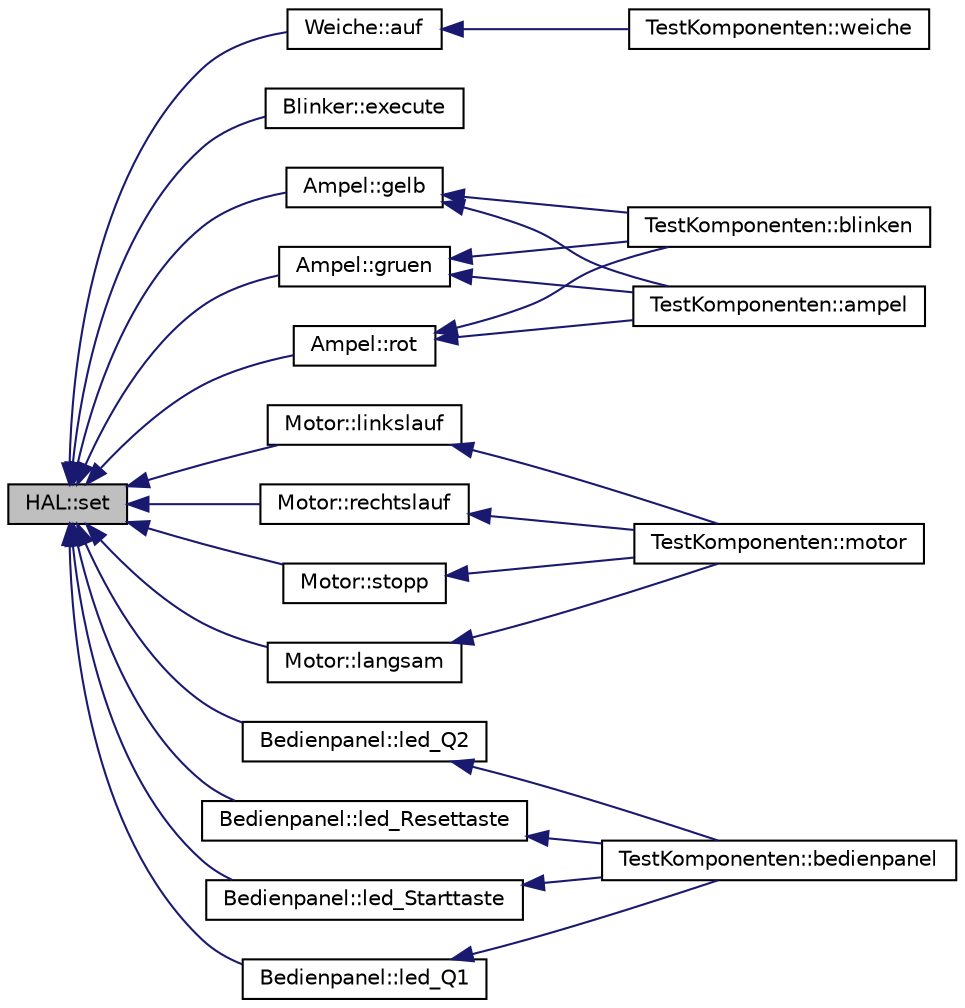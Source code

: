 digraph "HAL::set"
{
  edge [fontname="Helvetica",fontsize="10",labelfontname="Helvetica",labelfontsize="10"];
  node [fontname="Helvetica",fontsize="10",shape=record];
  rankdir="LR";
  Node1 [label="HAL::set",height=0.2,width=0.4,color="black", fillcolor="grey75", style="filled" fontcolor="black"];
  Node1 -> Node2 [dir="back",color="midnightblue",fontsize="10",style="solid",fontname="Helvetica"];
  Node2 [label="Weiche::auf",height=0.2,width=0.4,color="black", fillcolor="white", style="filled",URL="$class_weiche.html#a408d0b4f03e0905b7694443ba4c3fed8"];
  Node2 -> Node3 [dir="back",color="midnightblue",fontsize="10",style="solid",fontname="Helvetica"];
  Node3 [label="TestKomponenten::weiche",height=0.2,width=0.4,color="black", fillcolor="white", style="filled",URL="$class_test_komponenten.html#ac48ab1eb4b0e34ec1a193a5ac64b91b2"];
  Node1 -> Node4 [dir="back",color="midnightblue",fontsize="10",style="solid",fontname="Helvetica"];
  Node4 [label="Blinker::execute",height=0.2,width=0.4,color="black", fillcolor="white", style="filled",URL="$class_blinker.html#af8576e4bd27636ee575eac0da8d5df70"];
  Node1 -> Node5 [dir="back",color="midnightblue",fontsize="10",style="solid",fontname="Helvetica"];
  Node5 [label="Ampel::gelb",height=0.2,width=0.4,color="black", fillcolor="white", style="filled",URL="$class_ampel.html#accfaa365732050a0e1e1fd74f9532eb6"];
  Node5 -> Node6 [dir="back",color="midnightblue",fontsize="10",style="solid",fontname="Helvetica"];
  Node6 [label="TestKomponenten::ampel",height=0.2,width=0.4,color="black", fillcolor="white", style="filled",URL="$class_test_komponenten.html#aab08f17d1971da0f10b4d199b3b59811"];
  Node5 -> Node7 [dir="back",color="midnightblue",fontsize="10",style="solid",fontname="Helvetica"];
  Node7 [label="TestKomponenten::blinken",height=0.2,width=0.4,color="black", fillcolor="white", style="filled",URL="$class_test_komponenten.html#af2700d1871b96805be1e090a1b02b6b5"];
  Node1 -> Node8 [dir="back",color="midnightblue",fontsize="10",style="solid",fontname="Helvetica"];
  Node8 [label="Ampel::gruen",height=0.2,width=0.4,color="black", fillcolor="white", style="filled",URL="$class_ampel.html#ab00628eb93879afd0052a8423bd10904"];
  Node8 -> Node6 [dir="back",color="midnightblue",fontsize="10",style="solid",fontname="Helvetica"];
  Node8 -> Node7 [dir="back",color="midnightblue",fontsize="10",style="solid",fontname="Helvetica"];
  Node1 -> Node9 [dir="back",color="midnightblue",fontsize="10",style="solid",fontname="Helvetica"];
  Node9 [label="Motor::langsam",height=0.2,width=0.4,color="black", fillcolor="white", style="filled",URL="$class_motor.html#a065067d51eb9782582ac056d7ce55b4a"];
  Node9 -> Node10 [dir="back",color="midnightblue",fontsize="10",style="solid",fontname="Helvetica"];
  Node10 [label="TestKomponenten::motor",height=0.2,width=0.4,color="black", fillcolor="white", style="filled",URL="$class_test_komponenten.html#ac39ba20ca6a859265dadcdf01578dfce"];
  Node1 -> Node11 [dir="back",color="midnightblue",fontsize="10",style="solid",fontname="Helvetica"];
  Node11 [label="Bedienpanel::led_Q1",height=0.2,width=0.4,color="black", fillcolor="white", style="filled",URL="$class_bedienpanel.html#a994a0fcd8c5337c44e65e3e03866bd89"];
  Node11 -> Node12 [dir="back",color="midnightblue",fontsize="10",style="solid",fontname="Helvetica"];
  Node12 [label="TestKomponenten::bedienpanel",height=0.2,width=0.4,color="black", fillcolor="white", style="filled",URL="$class_test_komponenten.html#a9977bc790e0b199753524b8ca66070e6"];
  Node1 -> Node13 [dir="back",color="midnightblue",fontsize="10",style="solid",fontname="Helvetica"];
  Node13 [label="Bedienpanel::led_Q2",height=0.2,width=0.4,color="black", fillcolor="white", style="filled",URL="$class_bedienpanel.html#ad01bcb62793497533004ba978e3f599a"];
  Node13 -> Node12 [dir="back",color="midnightblue",fontsize="10",style="solid",fontname="Helvetica"];
  Node1 -> Node14 [dir="back",color="midnightblue",fontsize="10",style="solid",fontname="Helvetica"];
  Node14 [label="Bedienpanel::led_Resettaste",height=0.2,width=0.4,color="black", fillcolor="white", style="filled",URL="$class_bedienpanel.html#ae758b3613dc6c510addea6d0b94c2087"];
  Node14 -> Node12 [dir="back",color="midnightblue",fontsize="10",style="solid",fontname="Helvetica"];
  Node1 -> Node15 [dir="back",color="midnightblue",fontsize="10",style="solid",fontname="Helvetica"];
  Node15 [label="Bedienpanel::led_Starttaste",height=0.2,width=0.4,color="black", fillcolor="white", style="filled",URL="$class_bedienpanel.html#a24d519c898801aada4463d980eb99aff"];
  Node15 -> Node12 [dir="back",color="midnightblue",fontsize="10",style="solid",fontname="Helvetica"];
  Node1 -> Node16 [dir="back",color="midnightblue",fontsize="10",style="solid",fontname="Helvetica"];
  Node16 [label="Motor::linkslauf",height=0.2,width=0.4,color="black", fillcolor="white", style="filled",URL="$class_motor.html#af778330cf4b05ae38977d2b52533b30c"];
  Node16 -> Node10 [dir="back",color="midnightblue",fontsize="10",style="solid",fontname="Helvetica"];
  Node1 -> Node17 [dir="back",color="midnightblue",fontsize="10",style="solid",fontname="Helvetica"];
  Node17 [label="Motor::rechtslauf",height=0.2,width=0.4,color="black", fillcolor="white", style="filled",URL="$class_motor.html#aa5ca2dc0cf6d8280b45aabbb789fc919"];
  Node17 -> Node10 [dir="back",color="midnightblue",fontsize="10",style="solid",fontname="Helvetica"];
  Node1 -> Node18 [dir="back",color="midnightblue",fontsize="10",style="solid",fontname="Helvetica"];
  Node18 [label="Ampel::rot",height=0.2,width=0.4,color="black", fillcolor="white", style="filled",URL="$class_ampel.html#a1ccbb788e06c40c77dde65675fd87a4b"];
  Node18 -> Node6 [dir="back",color="midnightblue",fontsize="10",style="solid",fontname="Helvetica"];
  Node18 -> Node7 [dir="back",color="midnightblue",fontsize="10",style="solid",fontname="Helvetica"];
  Node1 -> Node19 [dir="back",color="midnightblue",fontsize="10",style="solid",fontname="Helvetica"];
  Node19 [label="Motor::stopp",height=0.2,width=0.4,color="black", fillcolor="white", style="filled",URL="$class_motor.html#a40bfaac4b6b9b317ffecb14dc1f51e57"];
  Node19 -> Node10 [dir="back",color="midnightblue",fontsize="10",style="solid",fontname="Helvetica"];
}
